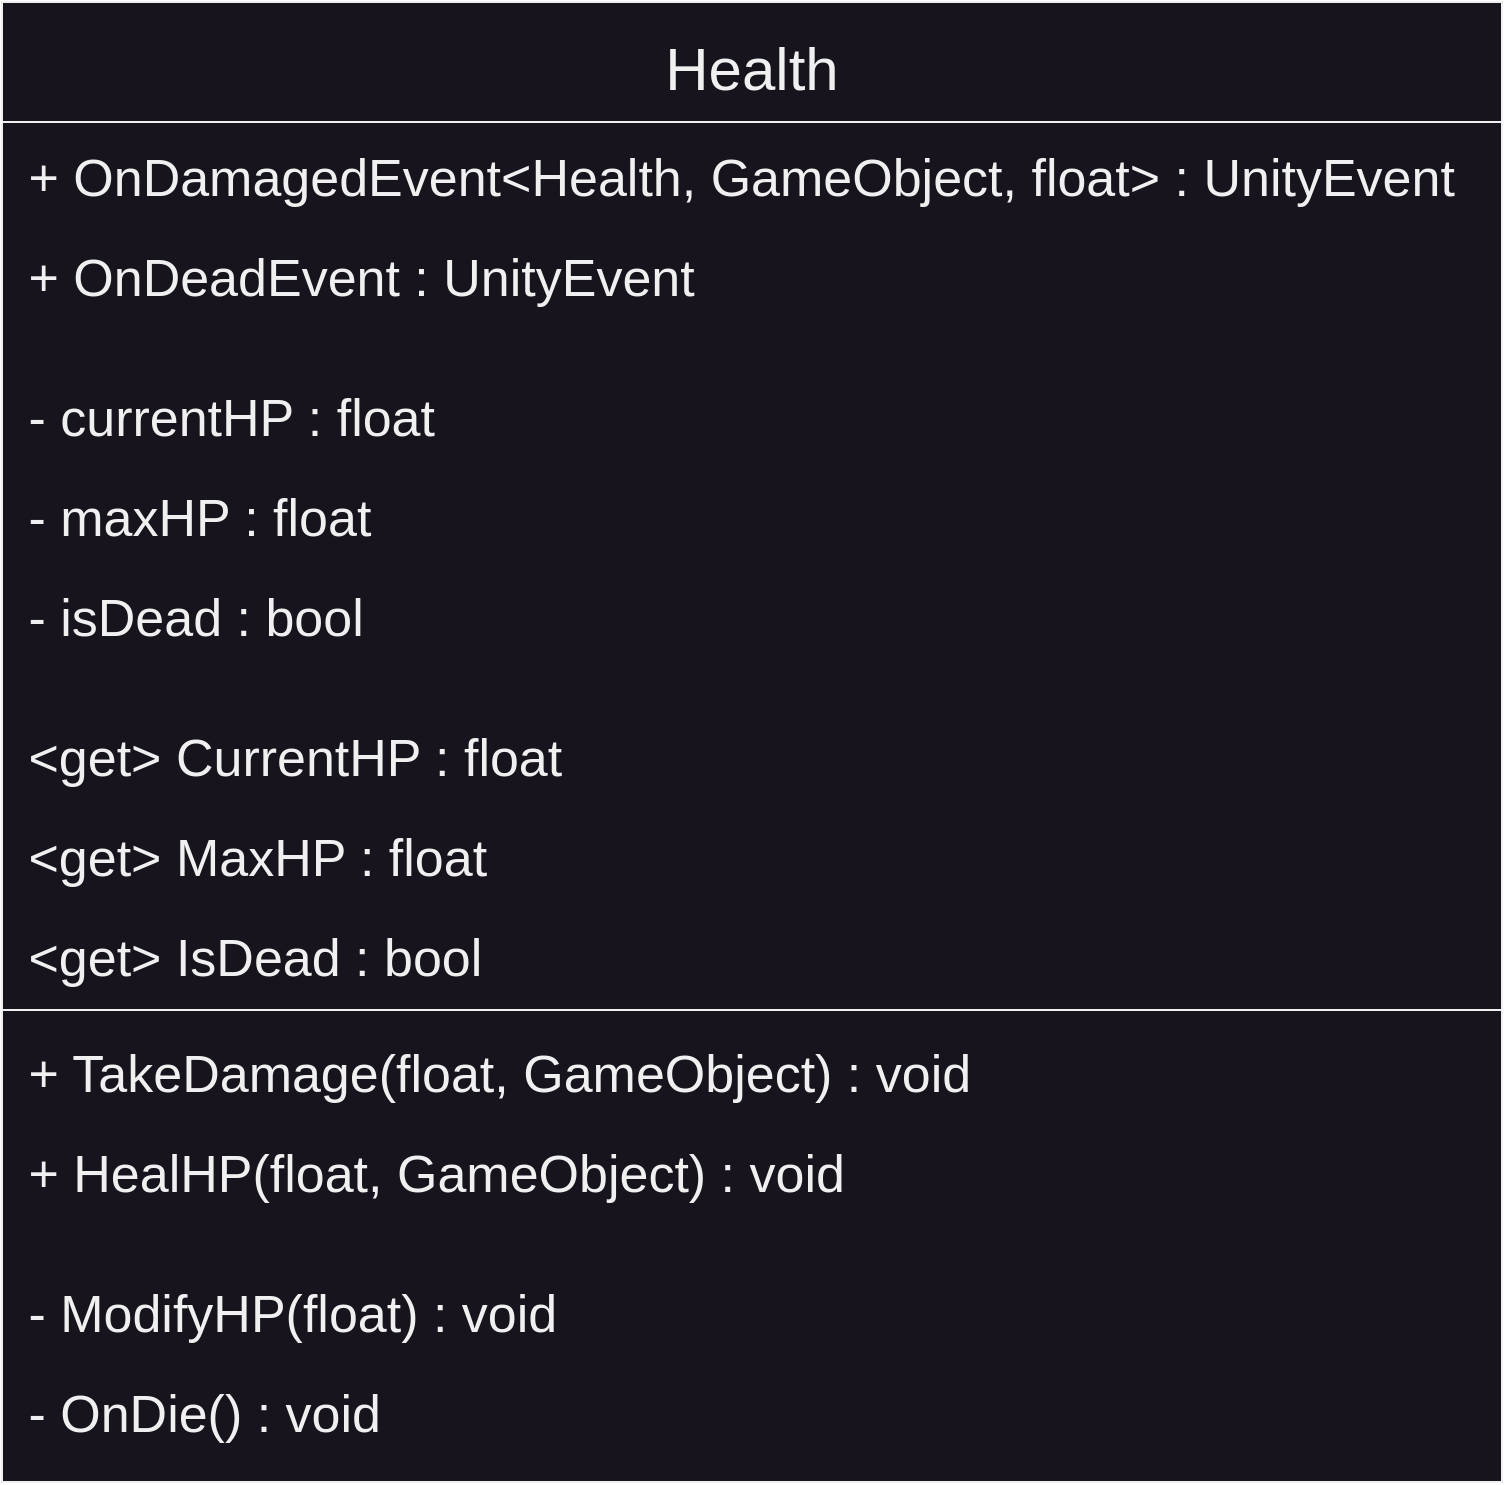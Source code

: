 <mxfile>
    <diagram id="BKILPW1IuSugFtAOsl0F" name="Page-1">
        <mxGraphModel dx="2823" dy="2767" grid="1" gridSize="10" guides="1" tooltips="1" connect="1" arrows="1" fold="1" page="1" pageScale="1" pageWidth="1169" pageHeight="827" math="0" shadow="0">
            <root>
                <mxCell id="0"/>
                <mxCell id="1" parent="0"/>
                <mxCell id="6" value="Health" style="swimlane;fontStyle=0;align=center;verticalAlign=middle;childLayout=stackLayout;horizontal=1;startSize=60;horizontalStack=0;resizeParent=1;resizeLast=0;collapsible=1;marginBottom=0;rounded=0;shadow=0;strokeWidth=1;spacingTop=0;spacingBottom=0;spacingRight=0;fillColor=#18141D;swimlaneFillColor=#18141D;fillStyle=solid;fontColor=#F0F0F0;strokeColor=#F0F0F0;fontSize=30;" parent="1" vertex="1">
                    <mxGeometry x="-970" y="-840" width="750" height="740" as="geometry">
                        <mxRectangle x="-791.5" y="-581" width="160" height="26" as="alternateBounds"/>
                    </mxGeometry>
                </mxCell>
                <mxCell id="8" value=" + OnDamagedEvent&lt;Health, GameObject, float&gt; : UnityEvent" style="text;align=left;verticalAlign=middle;spacingLeft=4;spacingRight=4;overflow=hidden;rotatable=0;points=[[0,0.5],[1,0.5]];portConstraint=eastwest;rounded=0;shadow=0;html=0;fontColor=#F0F0F0;fontSize=26;" parent="6" vertex="1">
                    <mxGeometry y="60" width="750" height="50" as="geometry"/>
                </mxCell>
                <mxCell id="7" value=" + OnDeadEvent : UnityEvent" style="text;align=left;verticalAlign=middle;spacingLeft=4;spacingRight=4;overflow=hidden;rotatable=0;points=[[0,0.5],[1,0.5]];portConstraint=eastwest;rounded=0;shadow=0;html=0;fontColor=#F0F0F0;fontSize=26;" parent="6" vertex="1">
                    <mxGeometry y="110" width="750" height="50" as="geometry"/>
                </mxCell>
                <mxCell id="33" value=" " style="text;align=left;verticalAlign=middle;spacingLeft=4;spacingRight=4;overflow=hidden;rotatable=0;points=[[0,0.5],[1,0.5]];portConstraint=eastwest;rounded=0;shadow=0;html=0;fontSize=26;" parent="6" vertex="1">
                    <mxGeometry y="160" width="750" height="20" as="geometry"/>
                </mxCell>
                <mxCell id="10" value=" - currentHP : float" style="text;align=left;verticalAlign=middle;spacingLeft=4;spacingRight=4;overflow=hidden;rotatable=0;points=[[0,0.5],[1,0.5]];portConstraint=eastwest;rounded=0;shadow=0;html=0;fontColor=#F0F0F0;fontSize=26;" parent="6" vertex="1">
                    <mxGeometry y="180" width="750" height="50" as="geometry"/>
                </mxCell>
                <mxCell id="18" value=" - maxHP : float" style="text;align=left;verticalAlign=middle;spacingLeft=4;spacingRight=4;overflow=hidden;rotatable=0;points=[[0,0.5],[1,0.5]];portConstraint=eastwest;rounded=0;shadow=0;html=0;fontColor=#F0F0F0;fontSize=26;" parent="6" vertex="1">
                    <mxGeometry y="230" width="750" height="50" as="geometry"/>
                </mxCell>
                <mxCell id="25" value=" - isDead : bool" style="text;align=left;verticalAlign=middle;spacingLeft=4;spacingRight=4;overflow=hidden;rotatable=0;points=[[0,0.5],[1,0.5]];portConstraint=eastwest;rounded=0;shadow=0;html=0;fontColor=#F0F0F0;fontSize=26;" parent="6" vertex="1">
                    <mxGeometry y="280" width="750" height="50" as="geometry"/>
                </mxCell>
                <mxCell id="36" value=" " style="text;align=left;verticalAlign=middle;spacingLeft=4;spacingRight=4;overflow=hidden;rotatable=0;points=[[0,0.5],[1,0.5]];portConstraint=eastwest;rounded=0;shadow=0;html=0;fontSize=26;" parent="6" vertex="1">
                    <mxGeometry y="330" width="750" height="20" as="geometry"/>
                </mxCell>
                <mxCell id="37" value=" &lt;get&gt; CurrentHP : float" style="text;align=left;verticalAlign=middle;spacingLeft=4;spacingRight=4;overflow=hidden;rotatable=0;points=[[0,0.5],[1,0.5]];portConstraint=eastwest;rounded=0;shadow=0;html=0;fontColor=#F0F0F0;fontSize=26;" parent="6" vertex="1">
                    <mxGeometry y="350" width="750" height="50" as="geometry"/>
                </mxCell>
                <mxCell id="30" value=" &lt;get&gt; MaxHP : float" style="text;align=left;verticalAlign=middle;spacingLeft=4;spacingRight=4;overflow=hidden;rotatable=0;points=[[0,0.5],[1,0.5]];portConstraint=eastwest;rounded=0;shadow=0;html=0;fontColor=#F0F0F0;fontSize=26;" parent="6" vertex="1">
                    <mxGeometry y="400" width="750" height="50" as="geometry"/>
                </mxCell>
                <mxCell id="38" value=" &lt;get&gt; IsDead : bool" style="text;align=left;verticalAlign=middle;spacingLeft=4;spacingRight=4;overflow=hidden;rotatable=0;points=[[0,0.5],[1,0.5]];portConstraint=eastwest;rounded=0;shadow=0;html=0;fontColor=#F0F0F0;fontSize=26;" parent="6" vertex="1">
                    <mxGeometry y="450" width="750" height="50" as="geometry"/>
                </mxCell>
                <mxCell id="11" value="" style="line;html=1;strokeWidth=1;align=left;verticalAlign=middle;spacingTop=-1;spacingLeft=3;spacingRight=3;rotatable=0;labelPosition=right;points=[];portConstraint=eastwest;strokeColor=#F0F0F0;fontSize=26;" parent="6" vertex="1">
                    <mxGeometry y="500" width="750" height="8" as="geometry"/>
                </mxCell>
                <mxCell id="12" value=" + TakeDamage(float, GameObject) : void" style="text;align=left;verticalAlign=middle;spacingLeft=4;spacingRight=4;overflow=hidden;rotatable=0;points=[[0,0.5],[1,0.5]];portConstraint=eastwest;rounded=0;shadow=0;html=0;fontColor=#F0F0F0;fontSize=26;" parent="6" vertex="1">
                    <mxGeometry y="508" width="750" height="50" as="geometry"/>
                </mxCell>
                <mxCell id="23" value=" + HealHP(float, GameObject) : void" style="text;align=left;verticalAlign=middle;spacingLeft=4;spacingRight=4;overflow=hidden;rotatable=0;points=[[0,0.5],[1,0.5]];portConstraint=eastwest;rounded=0;shadow=0;html=0;fontColor=#F0F0F0;fontSize=26;" parent="6" vertex="1">
                    <mxGeometry y="558" width="750" height="50" as="geometry"/>
                </mxCell>
                <mxCell id="34" value=" " style="text;align=left;verticalAlign=middle;spacingLeft=4;spacingRight=4;overflow=hidden;rotatable=0;points=[[0,0.5],[1,0.5]];portConstraint=eastwest;rounded=0;shadow=0;html=0;fontSize=26;" parent="6" vertex="1">
                    <mxGeometry y="608" width="750" height="20" as="geometry"/>
                </mxCell>
                <mxCell id="24" value=" - ModifyHP(float) : void" style="text;align=left;verticalAlign=middle;spacingLeft=4;spacingRight=4;overflow=hidden;rotatable=0;points=[[0,0.5],[1,0.5]];portConstraint=eastwest;rounded=0;shadow=0;html=0;fontColor=#F0F0F0;fontSize=26;" parent="6" vertex="1">
                    <mxGeometry y="628" width="750" height="50" as="geometry"/>
                </mxCell>
                <mxCell id="29" value=" - OnDie() : void" style="text;align=left;verticalAlign=middle;spacingLeft=4;spacingRight=4;overflow=hidden;rotatable=0;points=[[0,0.5],[1,0.5]];portConstraint=eastwest;rounded=0;shadow=0;html=0;fontColor=#F0F0F0;fontSize=26;" parent="6" vertex="1">
                    <mxGeometry y="678" width="750" height="50" as="geometry"/>
                </mxCell>
            </root>
        </mxGraphModel>
    </diagram>
</mxfile>